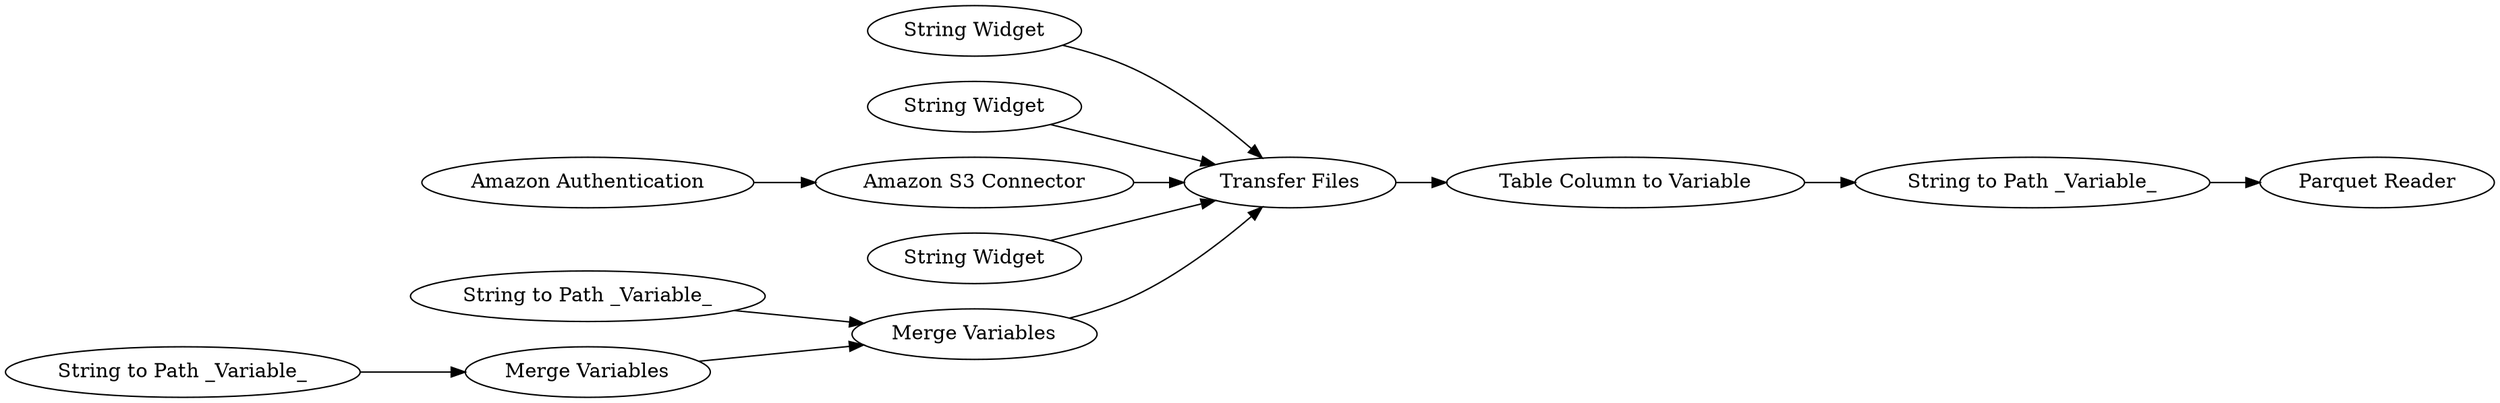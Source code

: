 digraph {
	48 -> 139
	141 -> 134
	55 -> 142
	50 -> 142
	140 -> 141
	2 -> 1
	142 -> 140
	136 -> 142
	139 -> 142
	138 -> 139
	1 -> 142
	137 -> 48
	48 [label="Merge Variables"]
	55 [label="String Widget"]
	50 [label="String Widget"]
	1 [label="Amazon S3 Connector"]
	137 [label="String to Path _Variable_"]
	139 [label="Merge Variables"]
	140 [label="Table Column to Variable"]
	136 [label="String Widget"]
	142 [label="Transfer Files"]
	138 [label="String to Path _Variable_"]
	134 [label="Parquet Reader"]
	2 [label="Amazon Authentication"]
	141 [label="String to Path _Variable_"]
	rankdir=LR
}
